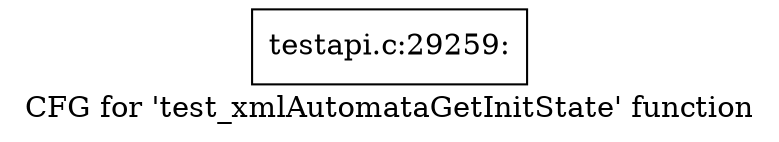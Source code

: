 digraph "CFG for 'test_xmlAutomataGetInitState' function" {
	label="CFG for 'test_xmlAutomataGetInitState' function";

	Node0x4544b50 [shape=record,label="{testapi.c:29259:}"];
}
